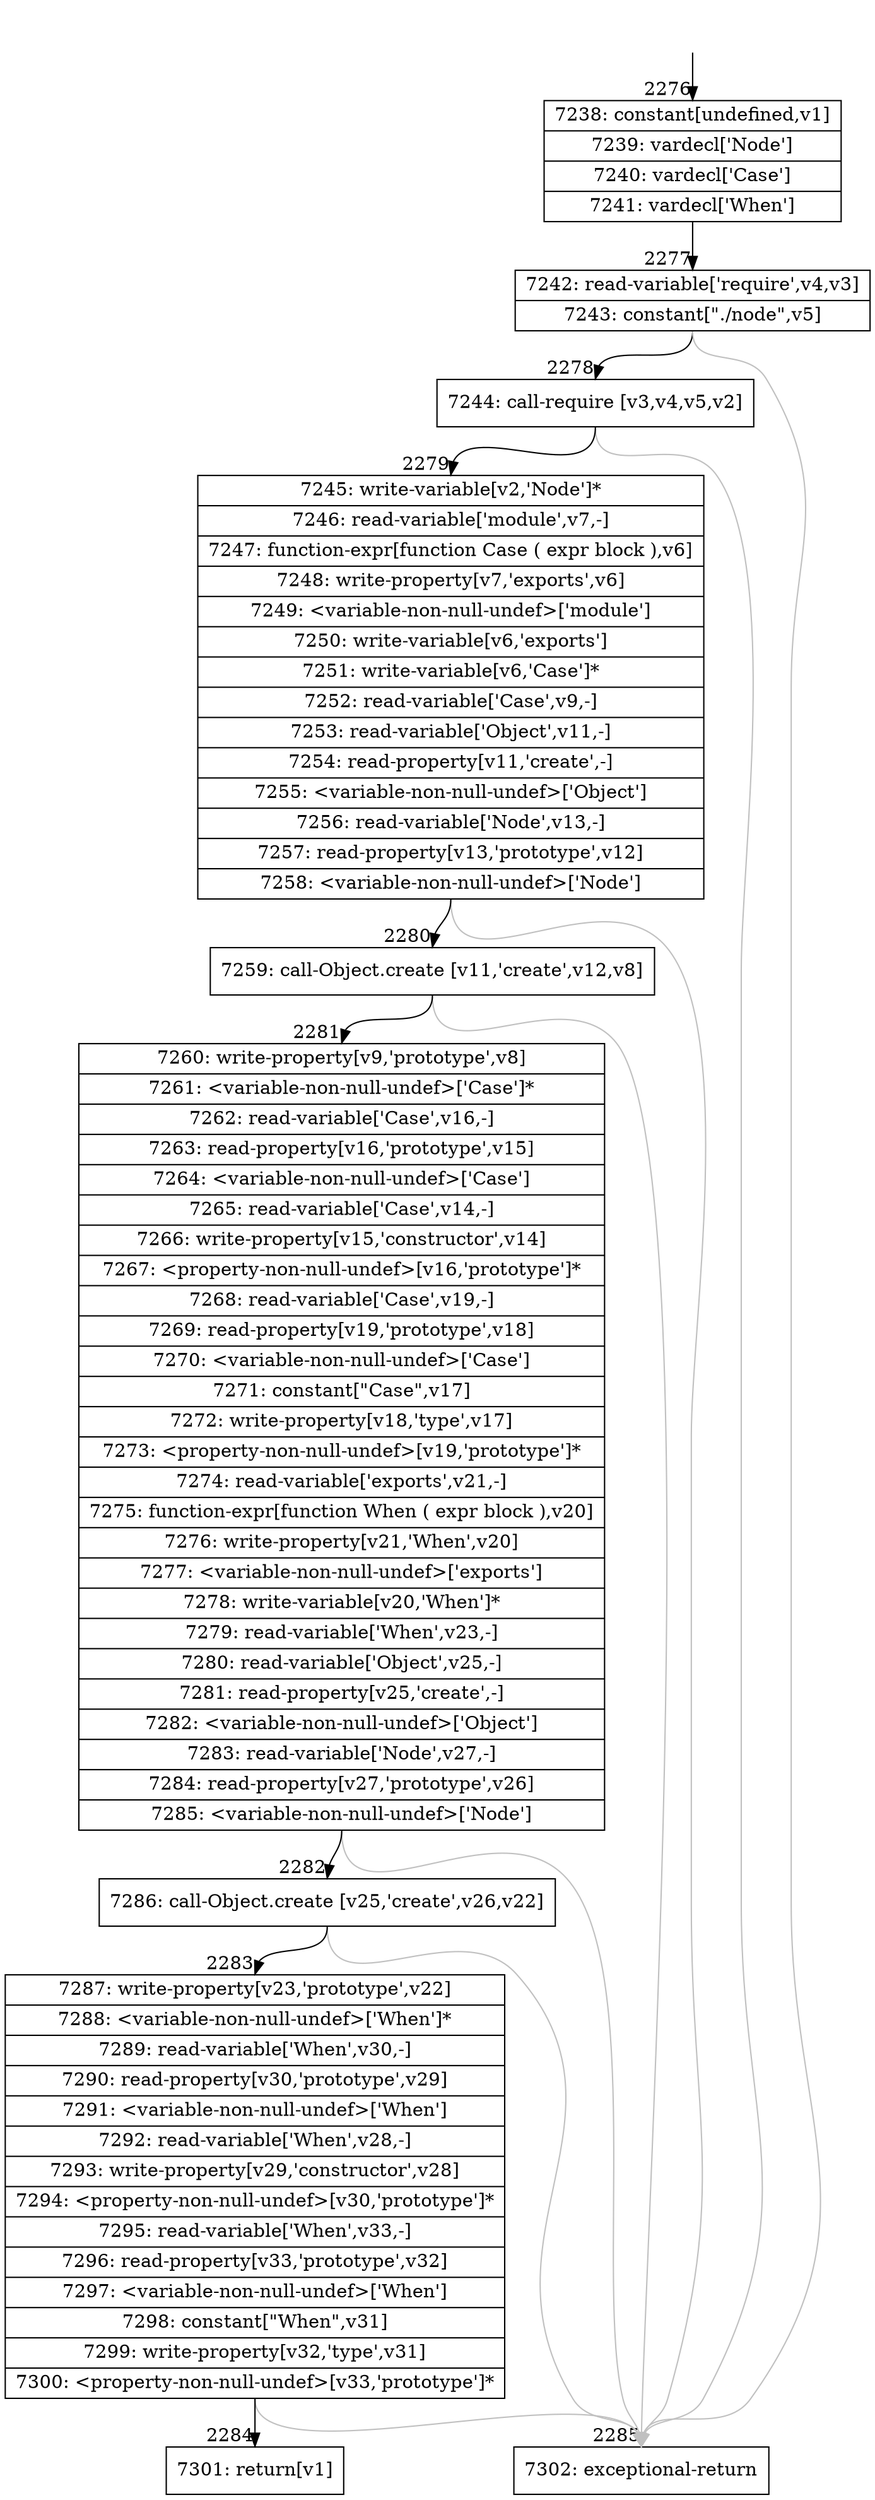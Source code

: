 digraph {
rankdir="TD"
BB_entry123[shape=none,label=""];
BB_entry123 -> BB2276 [tailport=s, headport=n, headlabel="    2276"]
BB2276 [shape=record label="{7238: constant[undefined,v1]|7239: vardecl['Node']|7240: vardecl['Case']|7241: vardecl['When']}" ] 
BB2276 -> BB2277 [tailport=s, headport=n, headlabel="      2277"]
BB2277 [shape=record label="{7242: read-variable['require',v4,v3]|7243: constant[\"./node\",v5]}" ] 
BB2277 -> BB2278 [tailport=s, headport=n, headlabel="      2278"]
BB2277 -> BB2285 [tailport=s, headport=n, color=gray, headlabel="      2285"]
BB2278 [shape=record label="{7244: call-require [v3,v4,v5,v2]}" ] 
BB2278 -> BB2279 [tailport=s, headport=n, headlabel="      2279"]
BB2278 -> BB2285 [tailport=s, headport=n, color=gray]
BB2279 [shape=record label="{7245: write-variable[v2,'Node']*|7246: read-variable['module',v7,-]|7247: function-expr[function Case ( expr block ),v6]|7248: write-property[v7,'exports',v6]|7249: \<variable-non-null-undef\>['module']|7250: write-variable[v6,'exports']|7251: write-variable[v6,'Case']*|7252: read-variable['Case',v9,-]|7253: read-variable['Object',v11,-]|7254: read-property[v11,'create',-]|7255: \<variable-non-null-undef\>['Object']|7256: read-variable['Node',v13,-]|7257: read-property[v13,'prototype',v12]|7258: \<variable-non-null-undef\>['Node']}" ] 
BB2279 -> BB2280 [tailport=s, headport=n, headlabel="      2280"]
BB2279 -> BB2285 [tailport=s, headport=n, color=gray]
BB2280 [shape=record label="{7259: call-Object.create [v11,'create',v12,v8]}" ] 
BB2280 -> BB2281 [tailport=s, headport=n, headlabel="      2281"]
BB2280 -> BB2285 [tailport=s, headport=n, color=gray]
BB2281 [shape=record label="{7260: write-property[v9,'prototype',v8]|7261: \<variable-non-null-undef\>['Case']*|7262: read-variable['Case',v16,-]|7263: read-property[v16,'prototype',v15]|7264: \<variable-non-null-undef\>['Case']|7265: read-variable['Case',v14,-]|7266: write-property[v15,'constructor',v14]|7267: \<property-non-null-undef\>[v16,'prototype']*|7268: read-variable['Case',v19,-]|7269: read-property[v19,'prototype',v18]|7270: \<variable-non-null-undef\>['Case']|7271: constant[\"Case\",v17]|7272: write-property[v18,'type',v17]|7273: \<property-non-null-undef\>[v19,'prototype']*|7274: read-variable['exports',v21,-]|7275: function-expr[function When ( expr block ),v20]|7276: write-property[v21,'When',v20]|7277: \<variable-non-null-undef\>['exports']|7278: write-variable[v20,'When']*|7279: read-variable['When',v23,-]|7280: read-variable['Object',v25,-]|7281: read-property[v25,'create',-]|7282: \<variable-non-null-undef\>['Object']|7283: read-variable['Node',v27,-]|7284: read-property[v27,'prototype',v26]|7285: \<variable-non-null-undef\>['Node']}" ] 
BB2281 -> BB2282 [tailport=s, headport=n, headlabel="      2282"]
BB2281 -> BB2285 [tailport=s, headport=n, color=gray]
BB2282 [shape=record label="{7286: call-Object.create [v25,'create',v26,v22]}" ] 
BB2282 -> BB2283 [tailport=s, headport=n, headlabel="      2283"]
BB2282 -> BB2285 [tailport=s, headport=n, color=gray]
BB2283 [shape=record label="{7287: write-property[v23,'prototype',v22]|7288: \<variable-non-null-undef\>['When']*|7289: read-variable['When',v30,-]|7290: read-property[v30,'prototype',v29]|7291: \<variable-non-null-undef\>['When']|7292: read-variable['When',v28,-]|7293: write-property[v29,'constructor',v28]|7294: \<property-non-null-undef\>[v30,'prototype']*|7295: read-variable['When',v33,-]|7296: read-property[v33,'prototype',v32]|7297: \<variable-non-null-undef\>['When']|7298: constant[\"When\",v31]|7299: write-property[v32,'type',v31]|7300: \<property-non-null-undef\>[v33,'prototype']*}" ] 
BB2283 -> BB2284 [tailport=s, headport=n, headlabel="      2284"]
BB2283 -> BB2285 [tailport=s, headport=n, color=gray]
BB2284 [shape=record label="{7301: return[v1]}" ] 
BB2285 [shape=record label="{7302: exceptional-return}" ] 
//#$~ 2386
}
